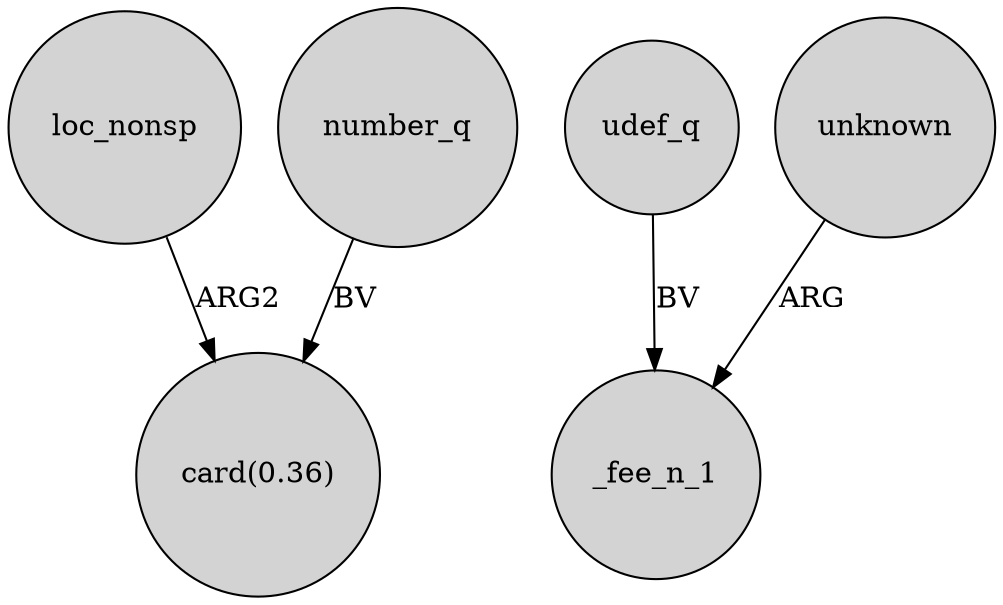 digraph {
	node [shape=circle style=filled]
	loc_nonsp -> "card(0.36)" [label=ARG2]
	number_q -> "card(0.36)" [label=BV]
	udef_q -> _fee_n_1 [label=BV]
	unknown -> _fee_n_1 [label=ARG]
}
